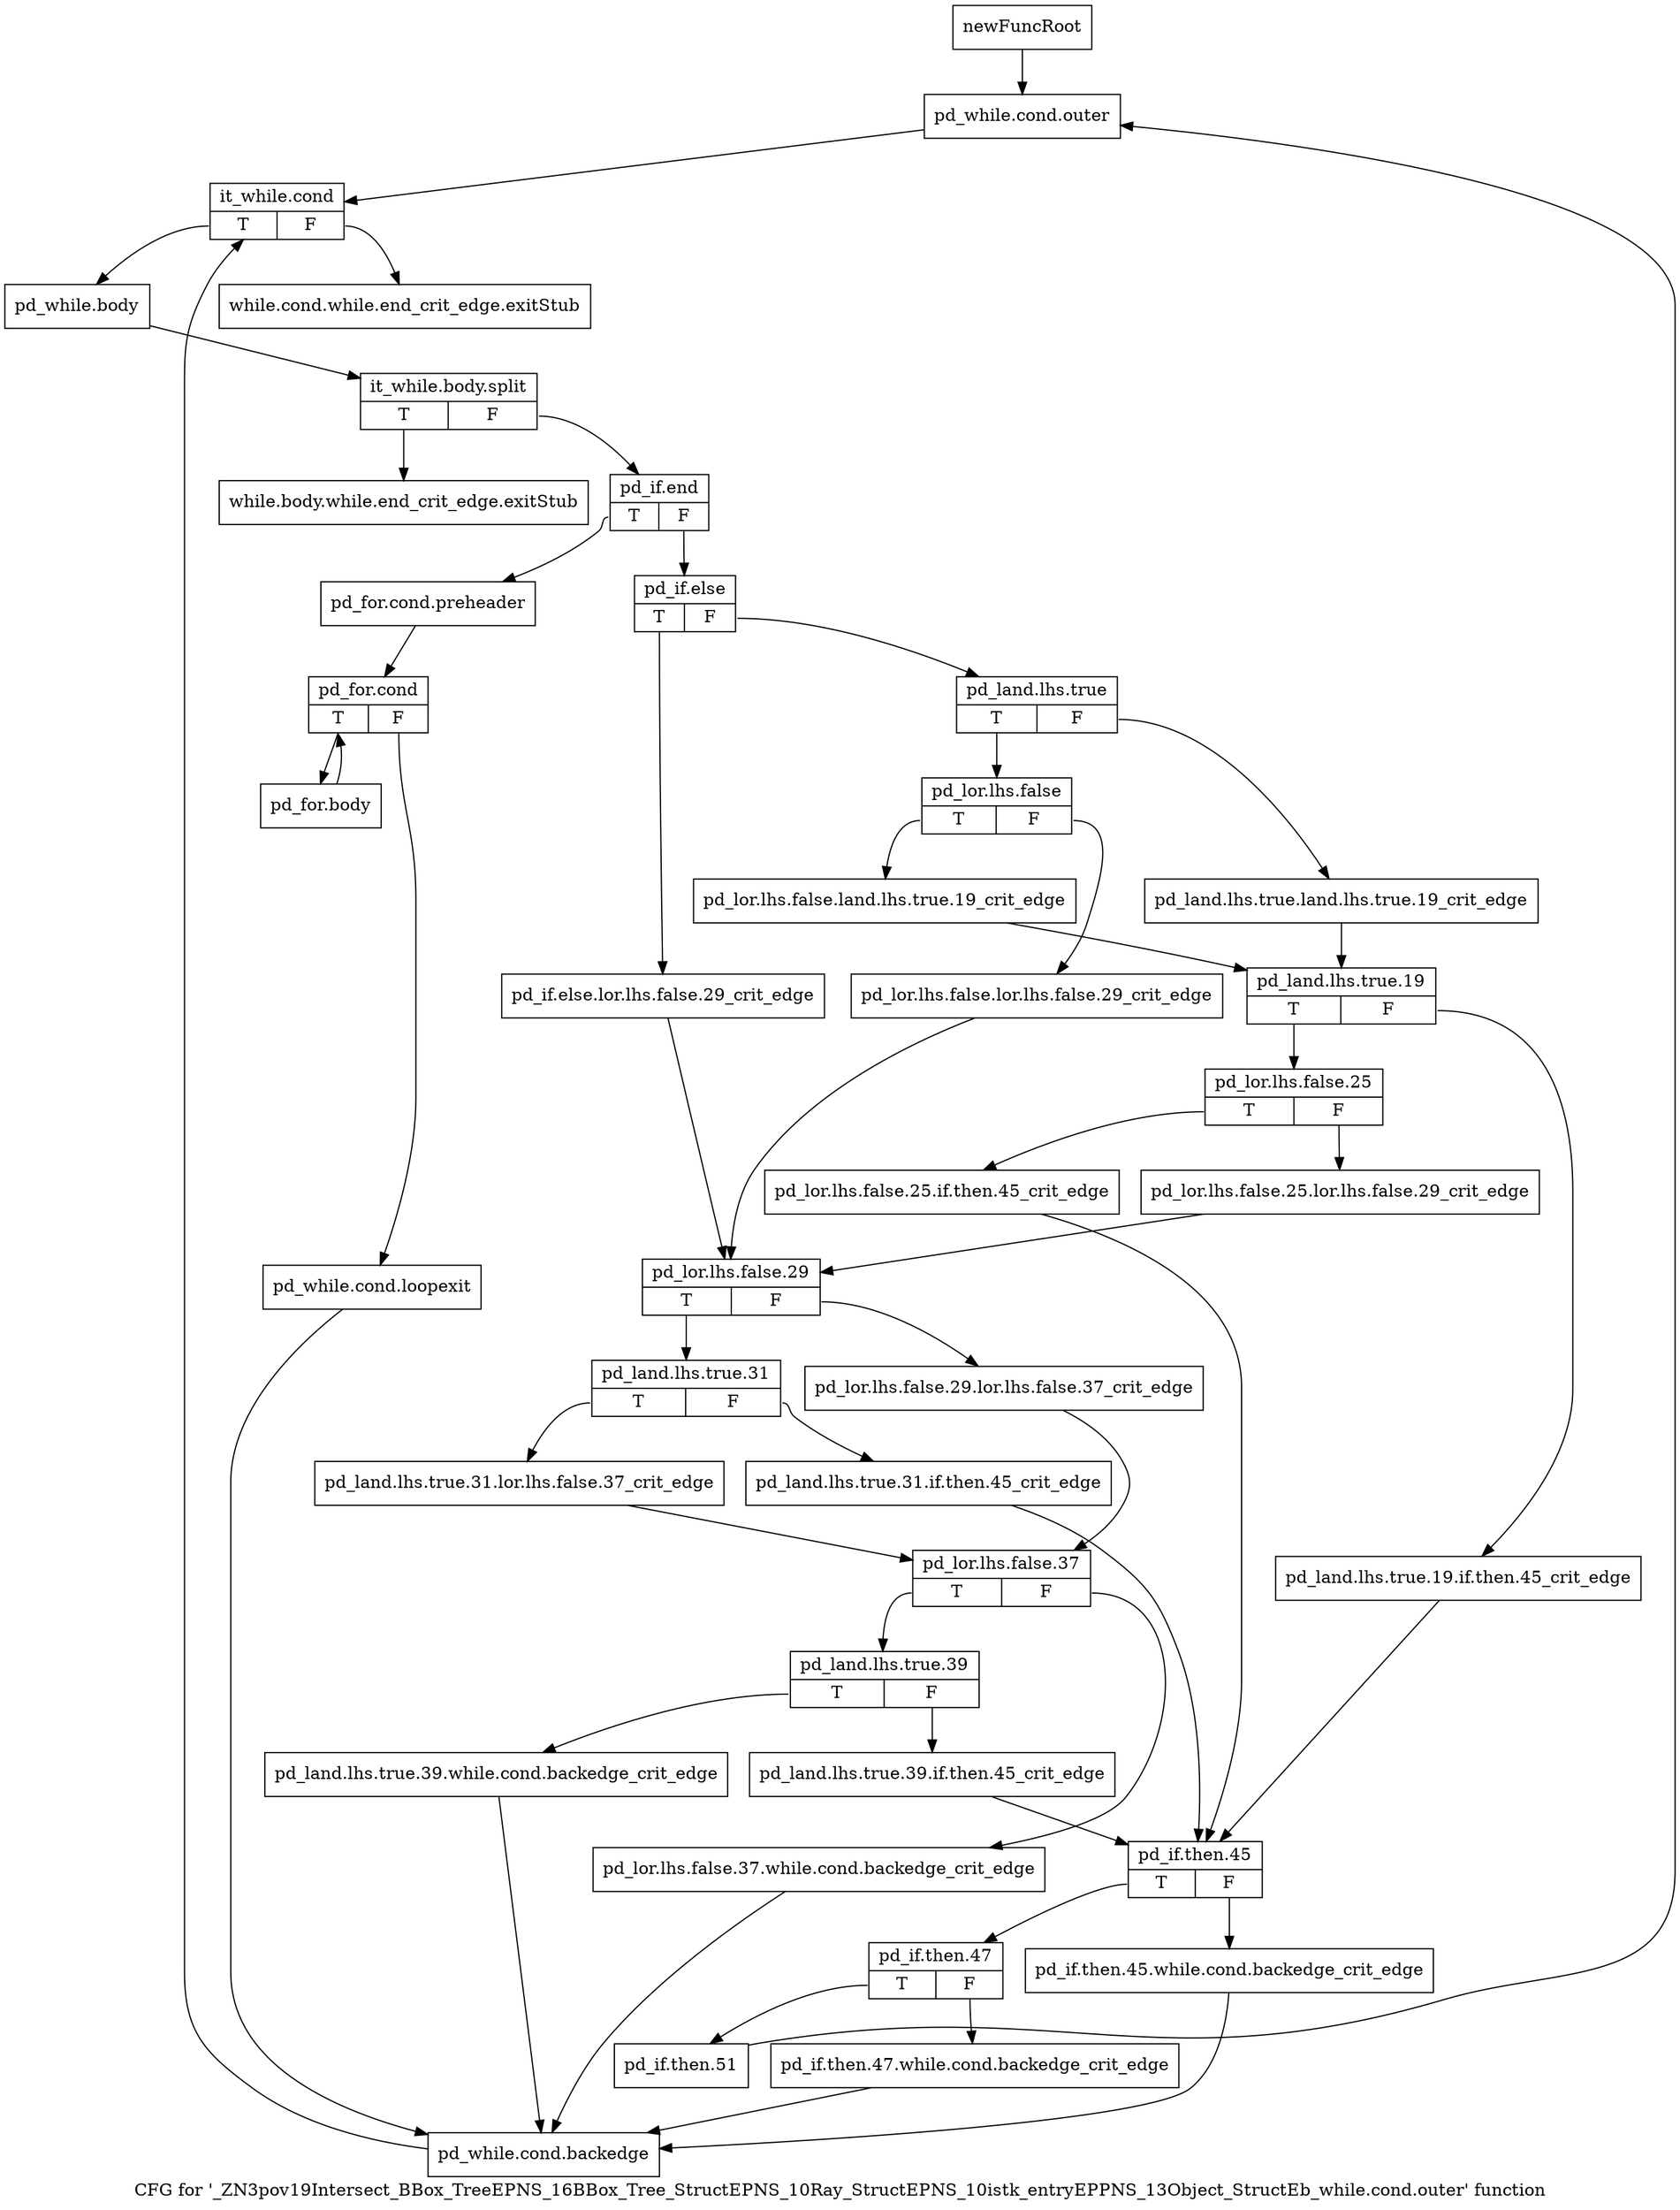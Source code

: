 digraph "CFG for '_ZN3pov19Intersect_BBox_TreeEPNS_16BBox_Tree_StructEPNS_10Ray_StructEPNS_10istk_entryEPPNS_13Object_StructEb_while.cond.outer' function" {
	label="CFG for '_ZN3pov19Intersect_BBox_TreeEPNS_16BBox_Tree_StructEPNS_10Ray_StructEPNS_10istk_entryEPPNS_13Object_StructEb_while.cond.outer' function";

	Node0x22d4f70 [shape=record,label="{newFuncRoot}"];
	Node0x22d4f70 -> Node0x22d5060;
	Node0x22d4fc0 [shape=record,label="{while.cond.while.end_crit_edge.exitStub}"];
	Node0x22d5010 [shape=record,label="{while.body.while.end_crit_edge.exitStub}"];
	Node0x22d5060 [shape=record,label="{pd_while.cond.outer}"];
	Node0x22d5060 -> Node0x22d50b0;
	Node0x22d50b0 [shape=record,label="{it_while.cond|{<s0>T|<s1>F}}"];
	Node0x22d50b0:s0 -> Node0x22d5100;
	Node0x22d50b0:s1 -> Node0x22d4fc0;
	Node0x22d5100 [shape=record,label="{pd_while.body}"];
	Node0x22d5100 -> Node0x3618f60;
	Node0x3618f60 [shape=record,label="{it_while.body.split|{<s0>T|<s1>F}}"];
	Node0x3618f60:s0 -> Node0x22d5010;
	Node0x3618f60:s1 -> Node0x22d5150;
	Node0x22d5150 [shape=record,label="{pd_if.end|{<s0>T|<s1>F}}"];
	Node0x22d5150:s0 -> Node0x22d5a10;
	Node0x22d5150:s1 -> Node0x22d51a0;
	Node0x22d51a0 [shape=record,label="{pd_if.else|{<s0>T|<s1>F}}"];
	Node0x22d51a0:s0 -> Node0x22d5510;
	Node0x22d51a0:s1 -> Node0x22d51f0;
	Node0x22d51f0 [shape=record,label="{pd_land.lhs.true|{<s0>T|<s1>F}}"];
	Node0x22d51f0:s0 -> Node0x22d5290;
	Node0x22d51f0:s1 -> Node0x22d5240;
	Node0x22d5240 [shape=record,label="{pd_land.lhs.true.land.lhs.true.19_crit_edge}"];
	Node0x22d5240 -> Node0x22d5380;
	Node0x22d5290 [shape=record,label="{pd_lor.lhs.false|{<s0>T|<s1>F}}"];
	Node0x22d5290:s0 -> Node0x22d5330;
	Node0x22d5290:s1 -> Node0x22d52e0;
	Node0x22d52e0 [shape=record,label="{pd_lor.lhs.false.lor.lhs.false.29_crit_edge}"];
	Node0x22d52e0 -> Node0x22d5560;
	Node0x22d5330 [shape=record,label="{pd_lor.lhs.false.land.lhs.true.19_crit_edge}"];
	Node0x22d5330 -> Node0x22d5380;
	Node0x22d5380 [shape=record,label="{pd_land.lhs.true.19|{<s0>T|<s1>F}}"];
	Node0x22d5380:s0 -> Node0x22d5420;
	Node0x22d5380:s1 -> Node0x22d53d0;
	Node0x22d53d0 [shape=record,label="{pd_land.lhs.true.19.if.then.45_crit_edge}"];
	Node0x22d53d0 -> Node0x22d5830;
	Node0x22d5420 [shape=record,label="{pd_lor.lhs.false.25|{<s0>T|<s1>F}}"];
	Node0x22d5420:s0 -> Node0x22d54c0;
	Node0x22d5420:s1 -> Node0x22d5470;
	Node0x22d5470 [shape=record,label="{pd_lor.lhs.false.25.lor.lhs.false.29_crit_edge}"];
	Node0x22d5470 -> Node0x22d5560;
	Node0x22d54c0 [shape=record,label="{pd_lor.lhs.false.25.if.then.45_crit_edge}"];
	Node0x22d54c0 -> Node0x22d5830;
	Node0x22d5510 [shape=record,label="{pd_if.else.lor.lhs.false.29_crit_edge}"];
	Node0x22d5510 -> Node0x22d5560;
	Node0x22d5560 [shape=record,label="{pd_lor.lhs.false.29|{<s0>T|<s1>F}}"];
	Node0x22d5560:s0 -> Node0x22d5600;
	Node0x22d5560:s1 -> Node0x22d55b0;
	Node0x22d55b0 [shape=record,label="{pd_lor.lhs.false.29.lor.lhs.false.37_crit_edge}"];
	Node0x22d55b0 -> Node0x22d56f0;
	Node0x22d5600 [shape=record,label="{pd_land.lhs.true.31|{<s0>T|<s1>F}}"];
	Node0x22d5600:s0 -> Node0x22d56a0;
	Node0x22d5600:s1 -> Node0x22d5650;
	Node0x22d5650 [shape=record,label="{pd_land.lhs.true.31.if.then.45_crit_edge}"];
	Node0x22d5650 -> Node0x22d5830;
	Node0x22d56a0 [shape=record,label="{pd_land.lhs.true.31.lor.lhs.false.37_crit_edge}"];
	Node0x22d56a0 -> Node0x22d56f0;
	Node0x22d56f0 [shape=record,label="{pd_lor.lhs.false.37|{<s0>T|<s1>F}}"];
	Node0x22d56f0:s0 -> Node0x22d5790;
	Node0x22d56f0:s1 -> Node0x22d5740;
	Node0x22d5740 [shape=record,label="{pd_lor.lhs.false.37.while.cond.backedge_crit_edge}"];
	Node0x22d5740 -> Node0x22d5b00;
	Node0x22d5790 [shape=record,label="{pd_land.lhs.true.39|{<s0>T|<s1>F}}"];
	Node0x22d5790:s0 -> Node0x22d59c0;
	Node0x22d5790:s1 -> Node0x22d57e0;
	Node0x22d57e0 [shape=record,label="{pd_land.lhs.true.39.if.then.45_crit_edge}"];
	Node0x22d57e0 -> Node0x22d5830;
	Node0x22d5830 [shape=record,label="{pd_if.then.45|{<s0>T|<s1>F}}"];
	Node0x22d5830:s0 -> Node0x22d58d0;
	Node0x22d5830:s1 -> Node0x22d5880;
	Node0x22d5880 [shape=record,label="{pd_if.then.45.while.cond.backedge_crit_edge}"];
	Node0x22d5880 -> Node0x22d5b00;
	Node0x22d58d0 [shape=record,label="{pd_if.then.47|{<s0>T|<s1>F}}"];
	Node0x22d58d0:s0 -> Node0x22d5970;
	Node0x22d58d0:s1 -> Node0x22d5920;
	Node0x22d5920 [shape=record,label="{pd_if.then.47.while.cond.backedge_crit_edge}"];
	Node0x22d5920 -> Node0x22d5b00;
	Node0x22d5970 [shape=record,label="{pd_if.then.51}"];
	Node0x22d5970 -> Node0x22d5060;
	Node0x22d59c0 [shape=record,label="{pd_land.lhs.true.39.while.cond.backedge_crit_edge}"];
	Node0x22d59c0 -> Node0x22d5b00;
	Node0x22d5a10 [shape=record,label="{pd_for.cond.preheader}"];
	Node0x22d5a10 -> Node0x22d5a60;
	Node0x22d5a60 [shape=record,label="{pd_for.cond|{<s0>T|<s1>F}}"];
	Node0x22d5a60:s0 -> Node0x22d5b50;
	Node0x22d5a60:s1 -> Node0x22d5ab0;
	Node0x22d5ab0 [shape=record,label="{pd_while.cond.loopexit}"];
	Node0x22d5ab0 -> Node0x22d5b00;
	Node0x22d5b00 [shape=record,label="{pd_while.cond.backedge}"];
	Node0x22d5b00 -> Node0x22d50b0;
	Node0x22d5b50 [shape=record,label="{pd_for.body}"];
	Node0x22d5b50 -> Node0x22d5a60;
}

